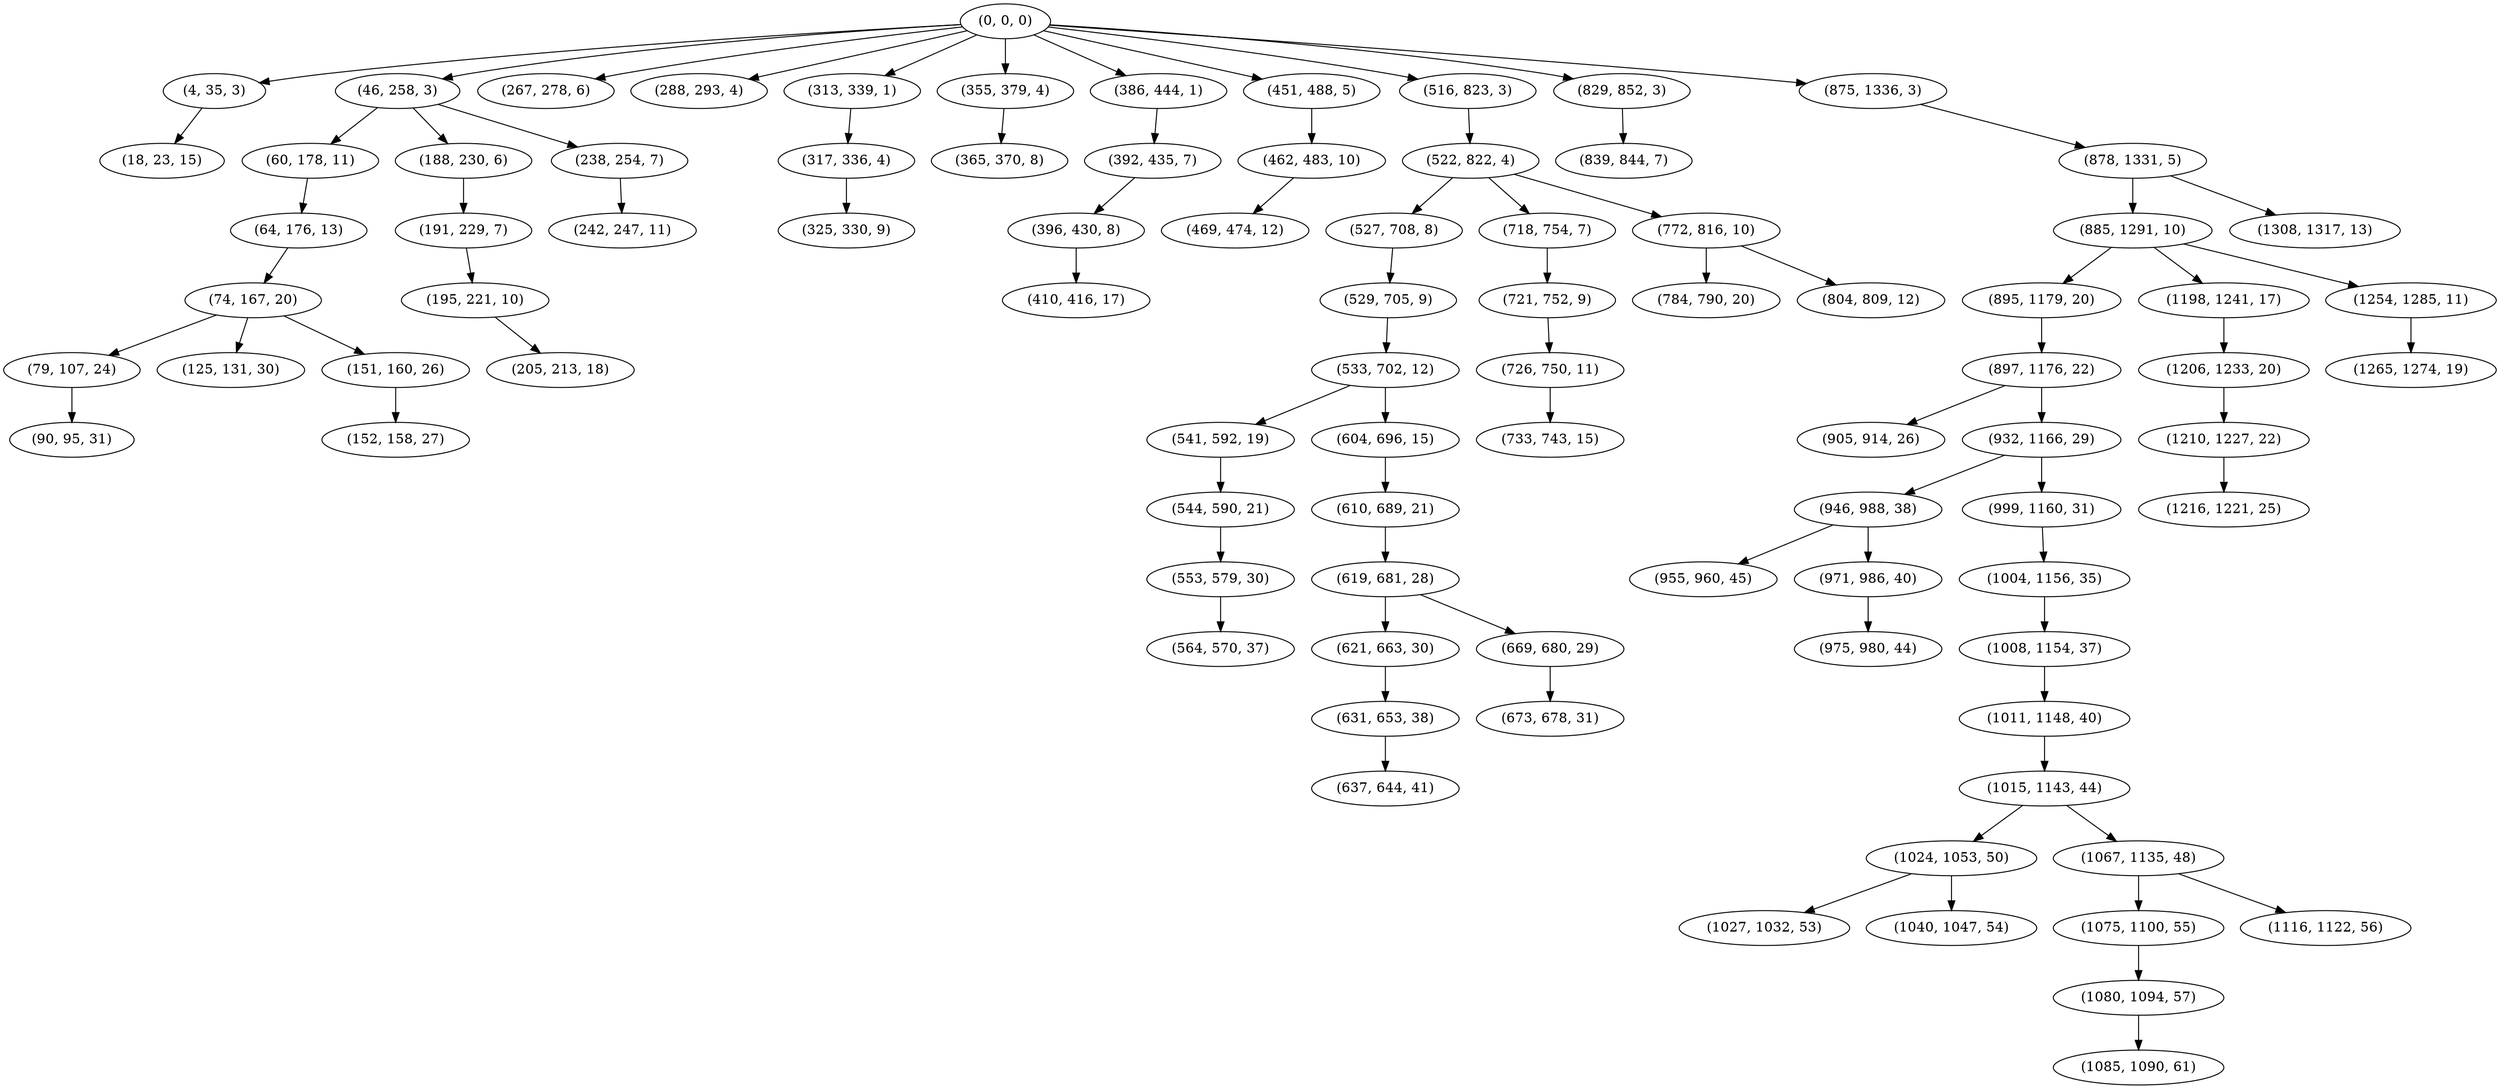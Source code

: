 digraph tree {
    "(0, 0, 0)";
    "(4, 35, 3)";
    "(18, 23, 15)";
    "(46, 258, 3)";
    "(60, 178, 11)";
    "(64, 176, 13)";
    "(74, 167, 20)";
    "(79, 107, 24)";
    "(90, 95, 31)";
    "(125, 131, 30)";
    "(151, 160, 26)";
    "(152, 158, 27)";
    "(188, 230, 6)";
    "(191, 229, 7)";
    "(195, 221, 10)";
    "(205, 213, 18)";
    "(238, 254, 7)";
    "(242, 247, 11)";
    "(267, 278, 6)";
    "(288, 293, 4)";
    "(313, 339, 1)";
    "(317, 336, 4)";
    "(325, 330, 9)";
    "(355, 379, 4)";
    "(365, 370, 8)";
    "(386, 444, 1)";
    "(392, 435, 7)";
    "(396, 430, 8)";
    "(410, 416, 17)";
    "(451, 488, 5)";
    "(462, 483, 10)";
    "(469, 474, 12)";
    "(516, 823, 3)";
    "(522, 822, 4)";
    "(527, 708, 8)";
    "(529, 705, 9)";
    "(533, 702, 12)";
    "(541, 592, 19)";
    "(544, 590, 21)";
    "(553, 579, 30)";
    "(564, 570, 37)";
    "(604, 696, 15)";
    "(610, 689, 21)";
    "(619, 681, 28)";
    "(621, 663, 30)";
    "(631, 653, 38)";
    "(637, 644, 41)";
    "(669, 680, 29)";
    "(673, 678, 31)";
    "(718, 754, 7)";
    "(721, 752, 9)";
    "(726, 750, 11)";
    "(733, 743, 15)";
    "(772, 816, 10)";
    "(784, 790, 20)";
    "(804, 809, 12)";
    "(829, 852, 3)";
    "(839, 844, 7)";
    "(875, 1336, 3)";
    "(878, 1331, 5)";
    "(885, 1291, 10)";
    "(895, 1179, 20)";
    "(897, 1176, 22)";
    "(905, 914, 26)";
    "(932, 1166, 29)";
    "(946, 988, 38)";
    "(955, 960, 45)";
    "(971, 986, 40)";
    "(975, 980, 44)";
    "(999, 1160, 31)";
    "(1004, 1156, 35)";
    "(1008, 1154, 37)";
    "(1011, 1148, 40)";
    "(1015, 1143, 44)";
    "(1024, 1053, 50)";
    "(1027, 1032, 53)";
    "(1040, 1047, 54)";
    "(1067, 1135, 48)";
    "(1075, 1100, 55)";
    "(1080, 1094, 57)";
    "(1085, 1090, 61)";
    "(1116, 1122, 56)";
    "(1198, 1241, 17)";
    "(1206, 1233, 20)";
    "(1210, 1227, 22)";
    "(1216, 1221, 25)";
    "(1254, 1285, 11)";
    "(1265, 1274, 19)";
    "(1308, 1317, 13)";
    "(0, 0, 0)" -> "(4, 35, 3)";
    "(0, 0, 0)" -> "(46, 258, 3)";
    "(0, 0, 0)" -> "(267, 278, 6)";
    "(0, 0, 0)" -> "(288, 293, 4)";
    "(0, 0, 0)" -> "(313, 339, 1)";
    "(0, 0, 0)" -> "(355, 379, 4)";
    "(0, 0, 0)" -> "(386, 444, 1)";
    "(0, 0, 0)" -> "(451, 488, 5)";
    "(0, 0, 0)" -> "(516, 823, 3)";
    "(0, 0, 0)" -> "(829, 852, 3)";
    "(0, 0, 0)" -> "(875, 1336, 3)";
    "(4, 35, 3)" -> "(18, 23, 15)";
    "(46, 258, 3)" -> "(60, 178, 11)";
    "(46, 258, 3)" -> "(188, 230, 6)";
    "(46, 258, 3)" -> "(238, 254, 7)";
    "(60, 178, 11)" -> "(64, 176, 13)";
    "(64, 176, 13)" -> "(74, 167, 20)";
    "(74, 167, 20)" -> "(79, 107, 24)";
    "(74, 167, 20)" -> "(125, 131, 30)";
    "(74, 167, 20)" -> "(151, 160, 26)";
    "(79, 107, 24)" -> "(90, 95, 31)";
    "(151, 160, 26)" -> "(152, 158, 27)";
    "(188, 230, 6)" -> "(191, 229, 7)";
    "(191, 229, 7)" -> "(195, 221, 10)";
    "(195, 221, 10)" -> "(205, 213, 18)";
    "(238, 254, 7)" -> "(242, 247, 11)";
    "(313, 339, 1)" -> "(317, 336, 4)";
    "(317, 336, 4)" -> "(325, 330, 9)";
    "(355, 379, 4)" -> "(365, 370, 8)";
    "(386, 444, 1)" -> "(392, 435, 7)";
    "(392, 435, 7)" -> "(396, 430, 8)";
    "(396, 430, 8)" -> "(410, 416, 17)";
    "(451, 488, 5)" -> "(462, 483, 10)";
    "(462, 483, 10)" -> "(469, 474, 12)";
    "(516, 823, 3)" -> "(522, 822, 4)";
    "(522, 822, 4)" -> "(527, 708, 8)";
    "(522, 822, 4)" -> "(718, 754, 7)";
    "(522, 822, 4)" -> "(772, 816, 10)";
    "(527, 708, 8)" -> "(529, 705, 9)";
    "(529, 705, 9)" -> "(533, 702, 12)";
    "(533, 702, 12)" -> "(541, 592, 19)";
    "(533, 702, 12)" -> "(604, 696, 15)";
    "(541, 592, 19)" -> "(544, 590, 21)";
    "(544, 590, 21)" -> "(553, 579, 30)";
    "(553, 579, 30)" -> "(564, 570, 37)";
    "(604, 696, 15)" -> "(610, 689, 21)";
    "(610, 689, 21)" -> "(619, 681, 28)";
    "(619, 681, 28)" -> "(621, 663, 30)";
    "(619, 681, 28)" -> "(669, 680, 29)";
    "(621, 663, 30)" -> "(631, 653, 38)";
    "(631, 653, 38)" -> "(637, 644, 41)";
    "(669, 680, 29)" -> "(673, 678, 31)";
    "(718, 754, 7)" -> "(721, 752, 9)";
    "(721, 752, 9)" -> "(726, 750, 11)";
    "(726, 750, 11)" -> "(733, 743, 15)";
    "(772, 816, 10)" -> "(784, 790, 20)";
    "(772, 816, 10)" -> "(804, 809, 12)";
    "(829, 852, 3)" -> "(839, 844, 7)";
    "(875, 1336, 3)" -> "(878, 1331, 5)";
    "(878, 1331, 5)" -> "(885, 1291, 10)";
    "(878, 1331, 5)" -> "(1308, 1317, 13)";
    "(885, 1291, 10)" -> "(895, 1179, 20)";
    "(885, 1291, 10)" -> "(1198, 1241, 17)";
    "(885, 1291, 10)" -> "(1254, 1285, 11)";
    "(895, 1179, 20)" -> "(897, 1176, 22)";
    "(897, 1176, 22)" -> "(905, 914, 26)";
    "(897, 1176, 22)" -> "(932, 1166, 29)";
    "(932, 1166, 29)" -> "(946, 988, 38)";
    "(932, 1166, 29)" -> "(999, 1160, 31)";
    "(946, 988, 38)" -> "(955, 960, 45)";
    "(946, 988, 38)" -> "(971, 986, 40)";
    "(971, 986, 40)" -> "(975, 980, 44)";
    "(999, 1160, 31)" -> "(1004, 1156, 35)";
    "(1004, 1156, 35)" -> "(1008, 1154, 37)";
    "(1008, 1154, 37)" -> "(1011, 1148, 40)";
    "(1011, 1148, 40)" -> "(1015, 1143, 44)";
    "(1015, 1143, 44)" -> "(1024, 1053, 50)";
    "(1015, 1143, 44)" -> "(1067, 1135, 48)";
    "(1024, 1053, 50)" -> "(1027, 1032, 53)";
    "(1024, 1053, 50)" -> "(1040, 1047, 54)";
    "(1067, 1135, 48)" -> "(1075, 1100, 55)";
    "(1067, 1135, 48)" -> "(1116, 1122, 56)";
    "(1075, 1100, 55)" -> "(1080, 1094, 57)";
    "(1080, 1094, 57)" -> "(1085, 1090, 61)";
    "(1198, 1241, 17)" -> "(1206, 1233, 20)";
    "(1206, 1233, 20)" -> "(1210, 1227, 22)";
    "(1210, 1227, 22)" -> "(1216, 1221, 25)";
    "(1254, 1285, 11)" -> "(1265, 1274, 19)";
}
